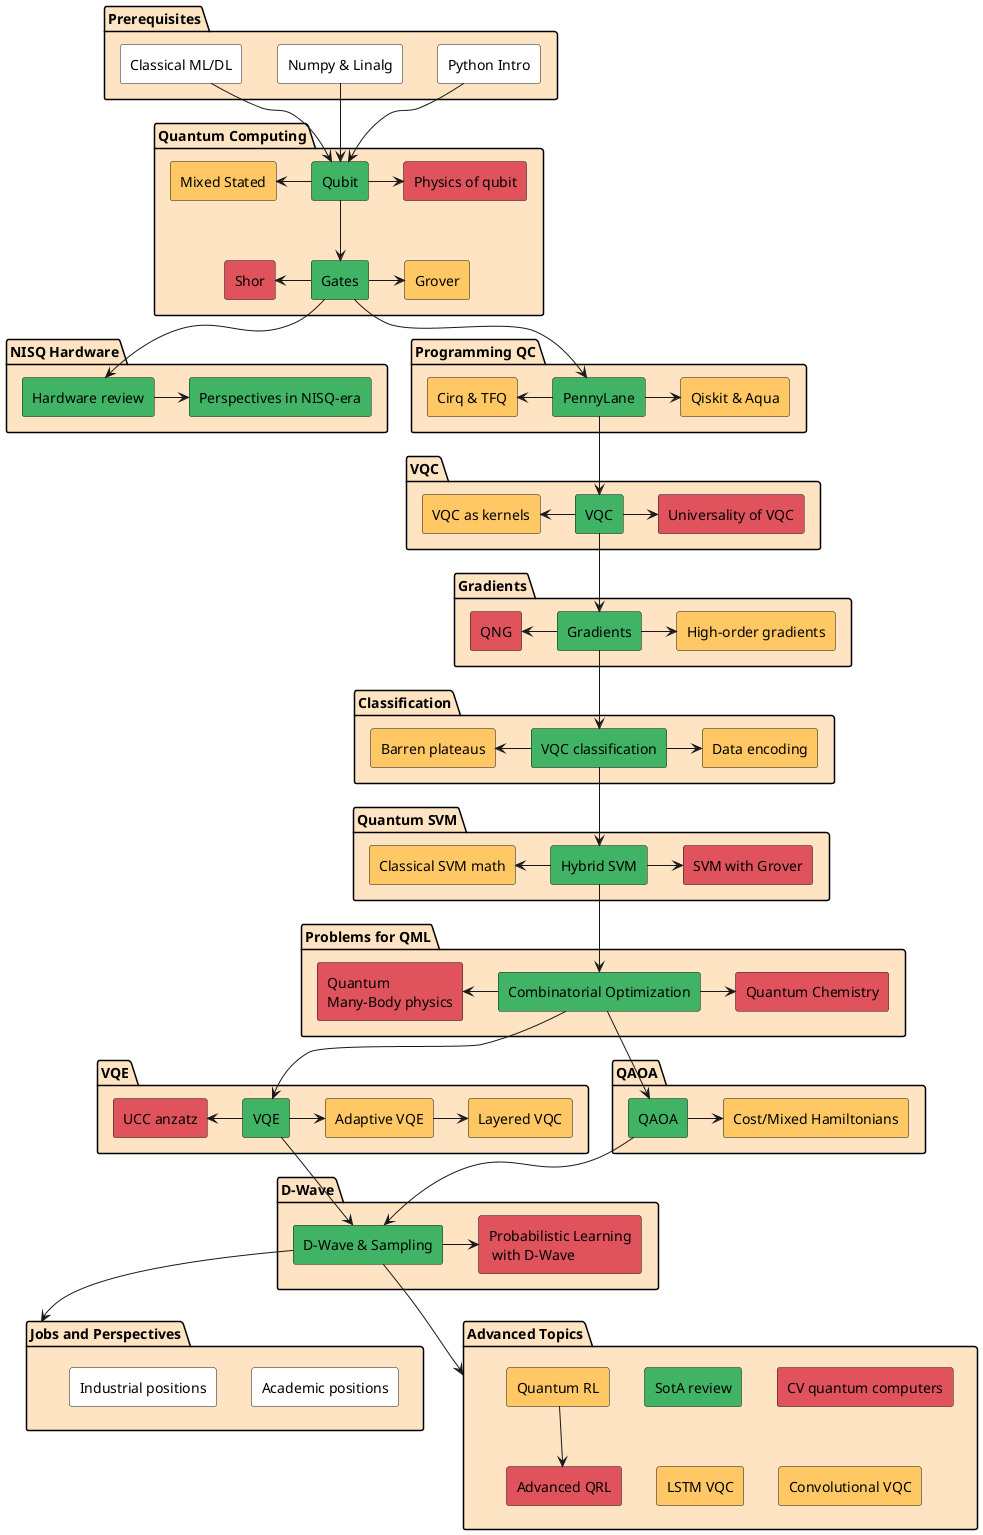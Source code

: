 @startuml
package "Prerequisites" #Bisque {
        rectangle "Python Intro" as python #White
        rectangle "Numpy & Linalg" as numpy #White
        rectangle "Classical ML/DL" as ml #White
}

package "Quantum Computing" as qci #Bisque {
        rectangle "Qubit" as qubit #40B464
        rectangle "Gates" as gates #40B464
        rectangle "Physics of qubit" as physq #E0535C
        rectangle "Mixed Stated" as mixed #FFC864
        rectangle "Grover" as grover #FFC864
        rectangle "Shor" as shor #E0535C
}

package "NISQ Hardware" #Bisque {
        rectangle "Hardware review" as review #40B464
        rectangle "Perspectives in NISQ-era" as nisq #40B464
}

package "Programming QC" #Bisque {
        rectangle "PennyLane" as pennylane #40B464
        rectangle "Qiskit & Aqua" as qiskit #FFC864
        rectangle "Cirq & TFQ" as cirq #FFC864
}

package "VQC" #Bisque {
        rectangle "VQC" as vqc #40B464
        rectangle "VQC as kernels" as kernelvqc #FFC864
        rectangle "Universality of VQC" as univvqc #E0535C
}

package "Gradients" #Bisque {
        rectangle "Gradients" as grad #40B464
        rectangle "High-order gradients" as hograd #FFC864
        rectangle "QNG" as qng #E0535C
}

package "Classification" #Bisque {
        rectangle "VQC classification" as vqcc #40B464
        rectangle "Barren plateaus" as barren #FFC864
        rectangle "Data encoding" as encoding #FFC864
}

package "Quantum SVM" #Bisque {
        rectangle "Hybrid SVM" as hsvm #40B464
        rectangle "Classical SVM math" as csvm #FFC864
        rectangle "SVM with Grover" as gsvm #E0535C
}

package "Problems for QML" #Bisque {
        rectangle "Combinatorial Optimization" as copt #40B464
        rectangle "Quantum\nMany-Body physics" as qmbp #E0535C
        rectangle "Quantum Chemistry" as qchem #E0535C
}

package "VQE" #Bisque {
        rectangle "VQE" as vqe #40B464
        rectangle "Adaptive VQE" as avqe #FFC864
        rectangle "Layered VQC" as lvqe #FFC864
        rectangle "UCC anzatz" as uuc #E0535C
}

package "QAOA" #Bisque {
        rectangle "QAOA" as qaoa #40B464
        rectangle "Cost/Mixed Hamiltonians" as hams #FFC864
}

package "D-Wave" #Bisque {
        rectangle "D-Wave & Sampling" as dwave #40B464
        rectangle "Probabilistic Learning\n with D-Wave" as probml #E0535C
}

package "Jobs and Perspectives" as jobs #Bisque {
        rectangle "Academic positions" as academic #White
        rectangle "Industrial positions" as industrial #White
}

package "Advanced Topics" as adv #Bisque {
        rectangle "SotA review" as sota #40B464
        rectangle "Quantum RL" as qrl #FFC864
        rectangle "Advanced QRL" as aqrl #E0535C
        rectangle "CV quantum computers" as svqc #E0535C
        rectangle "LSTM VQC" as lstm #FFC864
        rectangle "Convolutional VQC" as convvqc #FFC864
}


python --> qubit
numpy --> qubit
ml --> qubit

qubit --> gates
qubit -> physq
mixed <- qubit
gates -> grover
shor <- gates

gates --> review
review -> nisq

gates --> pennylane
cirq <- pennylane
pennylane -> qiskit

pennylane --> vqc
kernelvqc <- vqc
vqc -> univvqc

vqc --> grad
qng <- grad
grad -> hograd

grad --> vqcc
barren <- vqcc
vqcc -> encoding

vqcc --> hsvm
csvm <- hsvm
hsvm -> gsvm

hsvm --> copt
qmbp <- copt
copt -> qchem

copt --> vqe
uuc <- vqe
vqe -> avqe
avqe -> lvqe

copt --> qaoa
qaoa -> hams

qaoa --> dwave
vqe --> dwave
dwave -> probml

dwave --> jobs

dwave -->adv
qrl --> aqrl

@enduml
